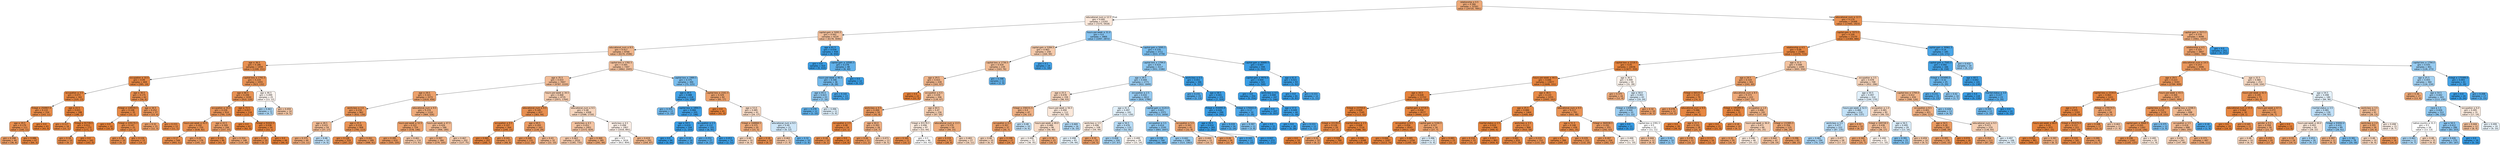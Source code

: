 digraph Tree {
node [shape=box, style="filled, rounded", color="black", fontname="helvetica"] ;
edge [fontname="helvetica"] ;
0 [label=<relationship &le; 0.5<br/>gini = 0.366<br/>samples = 32561<br/>value = [24720, 7841]>, fillcolor="#eda978"] ;
1 [label=<educational_num &le; 12.5<br/>gini = 0.495<br/>samples = 13193<br/>value = [7275, 5918]>, fillcolor="#fae7da"] ;
0 -> 1 [labeldistance=2.5, labelangle=45, headlabel="True"] ;
2 [label=<capital-gain &le; 5095.5<br/>gini = 0.442<br/>samples = 9224<br/>value = [6178, 3046]>, fillcolor="#f2bf9b"] ;
1 -> 2 ;
3 [label=<educational_num &le; 8.5<br/>gini = 0.417<br/>samples = 8766<br/>value = [6170, 2596]>, fillcolor="#f0b68c"] ;
2 -> 3 ;
4 [label=<age &le; 36.5<br/>gini = 0.186<br/>samples = 1459<br/>value = [1308, 151]>, fillcolor="#e89050"] ;
3 -> 4 ;
5 [label=<occupation &le; 10.5<br/>gini = 0.09<br/>samples = 404<br/>value = [385, 19]>, fillcolor="#e68743"] ;
4 -> 5 ;
6 [label=<occupation &le; 3.5<br/>gini = 0.073<br/>samples = 342<br/>value = [329, 13]>, fillcolor="#e68641"] ;
5 -> 6 ;
7 [label=<fnlwgt &le; 250907.0<br/>gini = 0.133<br/>samples = 154<br/>value = [143, 11]>, fillcolor="#e78b48"] ;
6 -> 7 ;
8 [label=<age &le; 29.5<br/>gini = 0.179<br/>samples = 111<br/>value = [100, 11]>, fillcolor="#e88f4f"] ;
7 -> 8 ;
9 [label=<gini = 0.298<br/>samples = 44<br/>value = [36, 8]>, fillcolor="#eb9d65"] ;
8 -> 9 ;
10 [label=<gini = 0.086<br/>samples = 67<br/>value = [64, 3]>, fillcolor="#e68742"] ;
8 -> 10 ;
11 [label=<gini = 0.0<br/>samples = 43<br/>value = [43, 0]>, fillcolor="#e58139"] ;
7 -> 11 ;
12 [label=<age &le; 22.5<br/>gini = 0.021<br/>samples = 188<br/>value = [186, 2]>, fillcolor="#e5823b"] ;
6 -> 12 ;
13 [label=<gini = 0.117<br/>samples = 16<br/>value = [15, 1]>, fillcolor="#e78946"] ;
12 -> 13 ;
14 [label=<fnlwgt &le; 91739.5<br/>gini = 0.012<br/>samples = 172<br/>value = [171, 1]>, fillcolor="#e5823a"] ;
12 -> 14 ;
15 [label=<gini = 0.18<br/>samples = 10<br/>value = [9, 1]>, fillcolor="#e88f4f"] ;
14 -> 15 ;
16 [label=<gini = 0.0<br/>samples = 162<br/>value = [162, 0]>, fillcolor="#e58139"] ;
14 -> 16 ;
17 [label=<age &le; 30.5<br/>gini = 0.175<br/>samples = 62<br/>value = [56, 6]>, fillcolor="#e88e4e"] ;
5 -> 17 ;
18 [label=<fnlwgt &le; 128559.5<br/>gini = 0.108<br/>samples = 35<br/>value = [33, 2]>, fillcolor="#e78945"] ;
17 -> 18 ;
19 [label=<gini = 0.0<br/>samples = 10<br/>value = [10, 0]>, fillcolor="#e58139"] ;
18 -> 19 ;
20 [label=<fnlwgt &le; 229170.5<br/>gini = 0.147<br/>samples = 25<br/>value = [23, 2]>, fillcolor="#e78c4a"] ;
18 -> 20 ;
21 [label=<gini = 0.18<br/>samples = 10<br/>value = [9, 1]>, fillcolor="#e88f4f"] ;
20 -> 21 ;
22 [label=<gini = 0.124<br/>samples = 15<br/>value = [14, 1]>, fillcolor="#e78a47"] ;
20 -> 22 ;
23 [label=<age &le; 34.5<br/>gini = 0.252<br/>samples = 27<br/>value = [23, 4]>, fillcolor="#ea975b"] ;
17 -> 23 ;
24 [label=<gini = 0.32<br/>samples = 15<br/>value = [12, 3]>, fillcolor="#eca06a"] ;
23 -> 24 ;
25 [label=<gini = 0.153<br/>samples = 12<br/>value = [11, 1]>, fillcolor="#e78c4b"] ;
23 -> 25 ;
26 [label=<capital-loss &le; 1791.5<br/>gini = 0.219<br/>samples = 1055<br/>value = [923, 132]>, fillcolor="#e99355"] ;
4 -> 26 ;
27 [label=<age &le; 66.5<br/>gini = 0.206<br/>samples = 1030<br/>value = [910, 120]>, fillcolor="#e89253"] ;
26 -> 27 ;
28 [label=<occupation &le; 10.5<br/>gini = 0.226<br/>samples = 914<br/>value = [795, 119]>, fillcolor="#e99457"] ;
27 -> 28 ;
29 [label=<hours-per-week &le; 43.5<br/>gini = 0.202<br/>samples = 720<br/>value = [638, 82]>, fillcolor="#e89152"] ;
28 -> 29 ;
30 [label=<gini = 0.17<br/>samples = 544<br/>value = [493, 51]>, fillcolor="#e88e4d"] ;
29 -> 30 ;
31 [label=<gini = 0.29<br/>samples = 176<br/>value = [145, 31]>, fillcolor="#eb9c63"] ;
29 -> 31 ;
32 [label=<age &le; 43.5<br/>gini = 0.309<br/>samples = 194<br/>value = [157, 37]>, fillcolor="#eb9f68"] ;
28 -> 32 ;
33 [label=<gini = 0.122<br/>samples = 46<br/>value = [43, 3]>, fillcolor="#e78a47"] ;
32 -> 33 ;
34 [label=<gini = 0.354<br/>samples = 148<br/>value = [114, 34]>, fillcolor="#eda774"] ;
32 -> 34 ;
35 [label=<age &le; 72.5<br/>gini = 0.017<br/>samples = 116<br/>value = [115, 1]>, fillcolor="#e5823b"] ;
27 -> 35 ;
36 [label=<gini = 0.0<br/>samples = 62<br/>value = [62, 0]>, fillcolor="#e58139"] ;
35 -> 36 ;
37 [label=<fnlwgt &le; 91022.5<br/>gini = 0.036<br/>samples = 54<br/>value = [53, 1]>, fillcolor="#e5833d"] ;
35 -> 37 ;
38 [label=<gini = 0.18<br/>samples = 10<br/>value = [9, 1]>, fillcolor="#e88f4f"] ;
37 -> 38 ;
39 [label=<gini = 0.0<br/>samples = 44<br/>value = [44, 0]>, fillcolor="#e58139"] ;
37 -> 39 ;
40 [label=<age &le; 46.5<br/>gini = 0.499<br/>samples = 25<br/>value = [13, 12]>, fillcolor="#fdf5f0"] ;
26 -> 40 ;
41 [label=<gini = 0.463<br/>samples = 11<br/>value = [4, 7]>, fillcolor="#aad5f4"] ;
40 -> 41 ;
42 [label=<gini = 0.459<br/>samples = 14<br/>value = [9, 5]>, fillcolor="#f3c7a7"] ;
40 -> 42 ;
43 [label=<capital-loss &le; 1782.5<br/>gini = 0.445<br/>samples = 7307<br/>value = [4862, 2445]>, fillcolor="#f2c09d"] ;
3 -> 43 ;
44 [label=<age &le; 35.5<br/>gini = 0.433<br/>samples = 7007<br/>value = [4787, 2220]>, fillcolor="#f1bb95"] ;
43 -> 44 ;
45 [label=<age &le; 29.5<br/>gini = 0.321<br/>samples = 2272<br/>value = [1816, 456]>, fillcolor="#eca16b"] ;
44 -> 45 ;
46 [label=<workclass &le; 2.0<br/>gini = 0.234<br/>samples = 962<br/>value = [832, 130]>, fillcolor="#e99558"] ;
45 -> 46 ;
47 [label=<age &le; 28.5<br/>gini = 0.431<br/>samples = 54<br/>value = [37, 17]>, fillcolor="#f1bb94"] ;
46 -> 47 ;
48 [label=<gini = 0.375<br/>samples = 44<br/>value = [33, 11]>, fillcolor="#eeab7b"] ;
47 -> 48 ;
49 [label=<gini = 0.48<br/>samples = 10<br/>value = [4, 6]>, fillcolor="#bddef6"] ;
47 -> 49 ;
50 [label=<age &le; 25.5<br/>gini = 0.218<br/>samples = 908<br/>value = [795, 113]>, fillcolor="#e99355"] ;
46 -> 50 ;
51 [label=<gini = 0.128<br/>samples = 319<br/>value = [297, 22]>, fillcolor="#e78a48"] ;
50 -> 51 ;
52 [label=<gini = 0.261<br/>samples = 589<br/>value = [498, 91]>, fillcolor="#ea985d"] ;
50 -> 52 ;
53 [label=<educational_num &le; 9.5<br/>gini = 0.374<br/>samples = 1310<br/>value = [984, 326]>, fillcolor="#eeab7b"] ;
45 -> 53 ;
54 [label=<hours-per-week &le; 52.5<br/>gini = 0.322<br/>samples = 724<br/>value = [578, 146]>, fillcolor="#eca16b"] ;
53 -> 54 ;
55 [label=<gini = 0.285<br/>samples = 610<br/>value = [505, 105]>, fillcolor="#ea9b62"] ;
54 -> 55 ;
56 [label=<gini = 0.461<br/>samples = 114<br/>value = [73, 41]>, fillcolor="#f4c8a8"] ;
54 -> 56 ;
57 [label=<hours-per-week &le; 47.5<br/>gini = 0.426<br/>samples = 586<br/>value = [406, 180]>, fillcolor="#f1b991"] ;
53 -> 57 ;
58 [label=<gini = 0.397<br/>samples = 384<br/>value = [279, 105]>, fillcolor="#efb084"] ;
57 -> 58 ;
59 [label=<gini = 0.467<br/>samples = 202<br/>value = [127, 75]>, fillcolor="#f4cbae"] ;
57 -> 59 ;
60 [label=<hours-per-week &le; 34.5<br/>gini = 0.468<br/>samples = 4735<br/>value = [2971, 1764]>, fillcolor="#f4ccaf"] ;
44 -> 60 ;
61 [label=<educational_num &le; 9.5<br/>gini = 0.185<br/>samples = 427<br/>value = [383, 44]>, fillcolor="#e88f50"] ;
60 -> 61 ;
62 [label=<occupation &le; 9.5<br/>gini = 0.107<br/>samples = 264<br/>value = [249, 15]>, fillcolor="#e78945"] ;
61 -> 62 ;
63 [label=<gini = 0.065<br/>samples = 207<br/>value = [200, 7]>, fillcolor="#e68540"] ;
62 -> 63 ;
64 [label=<gini = 0.241<br/>samples = 57<br/>value = [49, 8]>, fillcolor="#e99659"] ;
62 -> 64 ;
65 [label=<age &le; 69.5<br/>gini = 0.293<br/>samples = 163<br/>value = [134, 29]>, fillcolor="#eb9c64"] ;
61 -> 65 ;
66 [label=<gini = 0.248<br/>samples = 131<br/>value = [112, 19]>, fillcolor="#e9965b"] ;
65 -> 66 ;
67 [label=<gini = 0.43<br/>samples = 32<br/>value = [22, 10]>, fillcolor="#f1ba93"] ;
65 -> 67 ;
68 [label=<educational_num &le; 9.5<br/>gini = 0.48<br/>samples = 4308<br/>value = [2588, 1720]>, fillcolor="#f6d5bd"] ;
60 -> 68 ;
69 [label=<workclass &le; 4.5<br/>gini = 0.452<br/>samples = 2401<br/>value = [1572, 829]>, fillcolor="#f3c3a1"] ;
68 -> 69 ;
70 [label=<gini = 0.463<br/>samples = 2016<br/>value = [1281, 735]>, fillcolor="#f4c9ab"] ;
69 -> 70 ;
71 [label=<gini = 0.369<br/>samples = 385<br/>value = [291, 94]>, fillcolor="#edaa79"] ;
69 -> 71 ;
72 [label=<workclass &le; 4.5<br/>gini = 0.498<br/>samples = 1907<br/>value = [1016, 891]>, fillcolor="#fcefe7"] ;
68 -> 72 ;
73 [label=<gini = 0.5<br/>samples = 1616<br/>value = [812, 804]>, fillcolor="#fffefd"] ;
72 -> 73 ;
74 [label=<gini = 0.419<br/>samples = 291<br/>value = [204, 87]>, fillcolor="#f0b78d"] ;
72 -> 74 ;
75 [label=<capital-loss &le; 1989.5<br/>gini = 0.375<br/>samples = 300<br/>value = [75, 225]>, fillcolor="#7bbeee"] ;
43 -> 75 ;
76 [label=<age &le; 29.5<br/>gini = 0.088<br/>samples = 218<br/>value = [10, 208]>, fillcolor="#43a2e6"] ;
75 -> 76 ;
77 [label=<gini = 0.355<br/>samples = 13<br/>value = [3, 10]>, fillcolor="#74baed"] ;
76 -> 77 ;
78 [label=<capital-loss &le; 1894.5<br/>gini = 0.066<br/>samples = 205<br/>value = [7, 198]>, fillcolor="#40a0e6"] ;
76 -> 78 ;
79 [label=<age &le; 59.5<br/>gini = 0.019<br/>samples = 104<br/>value = [1, 103]>, fillcolor="#3b9ee5"] ;
78 -> 79 ;
80 [label=<gini = 0.0<br/>samples = 94<br/>value = [0, 94]>, fillcolor="#399de5"] ;
79 -> 80 ;
81 [label=<gini = 0.18<br/>samples = 10<br/>value = [1, 9]>, fillcolor="#4fa8e8"] ;
79 -> 81 ;
82 [label=<occupation &le; 2.5<br/>gini = 0.112<br/>samples = 101<br/>value = [6, 95]>, fillcolor="#46a3e7"] ;
78 -> 82 ;
83 [label=<gini = 0.252<br/>samples = 27<br/>value = [4, 23]>, fillcolor="#5baeea"] ;
82 -> 83 ;
84 [label=<gini = 0.053<br/>samples = 74<br/>value = [2, 72]>, fillcolor="#3ea0e6"] ;
82 -> 84 ;
85 [label=<capital-loss &le; 2161.5<br/>gini = 0.329<br/>samples = 82<br/>value = [65, 17]>, fillcolor="#eca26d"] ;
75 -> 85 ;
86 [label=<gini = 0.0<br/>samples = 41<br/>value = [41, 0]>, fillcolor="#e58139"] ;
85 -> 86 ;
87 [label=<age &le; 53.0<br/>gini = 0.485<br/>samples = 41<br/>value = [24, 17]>, fillcolor="#f7dac5"] ;
85 -> 87 ;
88 [label=<fnlwgt &le; 168868.5<br/>gini = 0.375<br/>samples = 20<br/>value = [15, 5]>, fillcolor="#eeab7b"] ;
87 -> 88 ;
89 [label=<gini = 0.48<br/>samples = 10<br/>value = [6, 4]>, fillcolor="#f6d5bd"] ;
88 -> 89 ;
90 [label=<gini = 0.18<br/>samples = 10<br/>value = [9, 1]>, fillcolor="#e88f4f"] ;
88 -> 90 ;
91 [label=<educational_num &le; 9.5<br/>gini = 0.49<br/>samples = 21<br/>value = [9, 12]>, fillcolor="#cee6f8"] ;
87 -> 91 ;
92 [label=<gini = 0.463<br/>samples = 11<br/>value = [7, 4]>, fillcolor="#f4c9aa"] ;
91 -> 92 ;
93 [label=<gini = 0.32<br/>samples = 10<br/>value = [2, 8]>, fillcolor="#6ab6ec"] ;
91 -> 93 ;
94 [label=<age &le; 61.5<br/>gini = 0.034<br/>samples = 458<br/>value = [8, 450]>, fillcolor="#3d9fe5"] ;
2 -> 94 ;
95 [label=<gini = 0.0<br/>samples = 410<br/>value = [0, 410]>, fillcolor="#399de5"] ;
94 -> 95 ;
96 [label=<capital-gain &le; 10585.5<br/>gini = 0.278<br/>samples = 48<br/>value = [8, 40]>, fillcolor="#61b1ea"] ;
94 -> 96 ;
97 [label=<hours-per-week &le; 46.5<br/>gini = 0.346<br/>samples = 36<br/>value = [8, 28]>, fillcolor="#72b9ec"] ;
96 -> 97 ;
98 [label=<age &le; 65.5<br/>gini = 0.423<br/>samples = 23<br/>value = [7, 16]>, fillcolor="#90c8f0"] ;
97 -> 98 ;
99 [label=<gini = 0.278<br/>samples = 12<br/>value = [2, 10]>, fillcolor="#61b1ea"] ;
98 -> 99 ;
100 [label=<gini = 0.496<br/>samples = 11<br/>value = [5, 6]>, fillcolor="#deeffb"] ;
98 -> 100 ;
101 [label=<gini = 0.142<br/>samples = 13<br/>value = [1, 12]>, fillcolor="#49a5e7"] ;
97 -> 101 ;
102 [label=<gini = 0.0<br/>samples = 12<br/>value = [0, 12]>, fillcolor="#399de5"] ;
96 -> 102 ;
103 [label=<hours-per-week &le; 31.0<br/>gini = 0.4<br/>samples = 3969<br/>value = [1097, 2872]>, fillcolor="#85c2ef"] ;
1 -> 103 ;
104 [label=<capital-gain &le; 5284.5<br/>gini = 0.463<br/>samples = 258<br/>value = [164, 94]>, fillcolor="#f4c9aa"] ;
103 -> 104 ;
105 [label=<capital-loss &le; 1736.5<br/>gini = 0.434<br/>samples = 239<br/>value = [163, 76]>, fillcolor="#f1bc95"] ;
104 -> 105 ;
106 [label=<age &le; 29.5<br/>gini = 0.415<br/>samples = 228<br/>value = [161, 67]>, fillcolor="#f0b58b"] ;
105 -> 106 ;
107 [label=<gini = 0.0<br/>samples = 22<br/>value = [22, 0]>, fillcolor="#e58139"] ;
106 -> 107 ;
108 [label=<occupation &le; 6.5<br/>gini = 0.439<br/>samples = 206<br/>value = [139, 67]>, fillcolor="#f2be98"] ;
106 -> 108 ;
109 [label=<workclass &le; 4.5<br/>gini = 0.269<br/>samples = 50<br/>value = [42, 8]>, fillcolor="#ea995f"] ;
108 -> 109 ;
110 [label=<occupation &le; 2.5<br/>gini = 0.08<br/>samples = 24<br/>value = [23, 1]>, fillcolor="#e68642"] ;
109 -> 110 ;
111 [label=<gini = 0.18<br/>samples = 10<br/>value = [9, 1]>, fillcolor="#e88f4f"] ;
110 -> 111 ;
112 [label=<gini = 0.0<br/>samples = 14<br/>value = [14, 0]>, fillcolor="#e58139"] ;
110 -> 112 ;
113 [label=<age &le; 60.0<br/>gini = 0.393<br/>samples = 26<br/>value = [19, 7]>, fillcolor="#efaf82"] ;
109 -> 113 ;
114 [label=<gini = 0.26<br/>samples = 13<br/>value = [11, 2]>, fillcolor="#ea985d"] ;
113 -> 114 ;
115 [label=<gini = 0.473<br/>samples = 13<br/>value = [8, 5]>, fillcolor="#f5d0b5"] ;
113 -> 115 ;
116 [label=<age &le; 64.5<br/>gini = 0.47<br/>samples = 156<br/>value = [97, 59]>, fillcolor="#f5ceb1"] ;
108 -> 116 ;
117 [label=<fnlwgt &le; 83178.5<br/>gini = 0.496<br/>samples = 97<br/>value = [53, 44]>, fillcolor="#fbeadd"] ;
116 -> 117 ;
118 [label=<gini = 0.165<br/>samples = 11<br/>value = [10, 1]>, fillcolor="#e88e4d"] ;
117 -> 118 ;
119 [label=<gini = 0.5<br/>samples = 86<br/>value = [43, 43]>, fillcolor="#ffffff"] ;
117 -> 119 ;
120 [label=<educational_num &le; 13.5<br/>gini = 0.379<br/>samples = 59<br/>value = [44, 15]>, fillcolor="#eeac7c"] ;
116 -> 120 ;
121 [label=<gini = 0.219<br/>samples = 32<br/>value = [28, 4]>, fillcolor="#e99355"] ;
120 -> 121 ;
122 [label=<gini = 0.483<br/>samples = 27<br/>value = [16, 11]>, fillcolor="#f7d8c1"] ;
120 -> 122 ;
123 [label=<gini = 0.298<br/>samples = 11<br/>value = [2, 9]>, fillcolor="#65b3eb"] ;
105 -> 123 ;
124 [label=<gini = 0.1<br/>samples = 19<br/>value = [1, 18]>, fillcolor="#44a2e6"] ;
104 -> 124 ;
125 [label=<capital-gain &le; 5095.5<br/>gini = 0.376<br/>samples = 3711<br/>value = [933, 2778]>, fillcolor="#7bbeee"] ;
103 -> 125 ;
126 [label=<capital-loss &le; 1794.0<br/>gini = 0.419<br/>samples = 3117<br/>value = [931, 2186]>, fillcolor="#8dc7f0"] ;
125 -> 126 ;
127 [label=<age &le; 28.5<br/>gini = 0.444<br/>samples = 2771<br/>value = [922, 1849]>, fillcolor="#9ccef2"] ;
126 -> 127 ;
128 [label=<age &le; 25.5<br/>gini = 0.478<br/>samples = 159<br/>value = [96, 63]>, fillcolor="#f6d4bb"] ;
127 -> 128 ;
129 [label=<fnlwgt &le; 258231.5<br/>gini = 0.4<br/>samples = 47<br/>value = [34, 13]>, fillcolor="#efb185"] ;
128 -> 129 ;
130 [label=<occupation &le; 4.5<br/>gini = 0.307<br/>samples = 37<br/>value = [30, 7]>, fillcolor="#eb9e67"] ;
129 -> 130 ;
131 [label=<gini = 0.48<br/>samples = 10<br/>value = [6, 4]>, fillcolor="#f6d5bd"] ;
130 -> 131 ;
132 [label=<gini = 0.198<br/>samples = 27<br/>value = [24, 3]>, fillcolor="#e89152"] ;
130 -> 132 ;
133 [label=<gini = 0.48<br/>samples = 10<br/>value = [4, 6]>, fillcolor="#bddef6"] ;
129 -> 133 ;
134 [label=<hours-per-week &le; 56.5<br/>gini = 0.494<br/>samples = 112<br/>value = [62, 50]>, fillcolor="#fae7d9"] ;
128 -> 134 ;
135 [label=<hours-per-week &le; 49.0<br/>gini = 0.486<br/>samples = 96<br/>value = [56, 40]>, fillcolor="#f8dbc6"] ;
134 -> 135 ;
136 [label=<gini = 0.499<br/>samples = 73<br/>value = [38, 35]>, fillcolor="#fdf5ef"] ;
135 -> 136 ;
137 [label=<gini = 0.34<br/>samples = 23<br/>value = [18, 5]>, fillcolor="#eca470"] ;
135 -> 137 ;
138 [label=<gini = 0.469<br/>samples = 16<br/>value = [6, 10]>, fillcolor="#b0d8f5"] ;
134 -> 138 ;
139 [label=<occupation &le; 2.5<br/>gini = 0.432<br/>samples = 2612<br/>value = [826, 1786]>, fillcolor="#95caf1"] ;
127 -> 139 ;
140 [label=<age &le; 41.5<br/>gini = 0.497<br/>samples = 241<br/>value = [111, 130]>, fillcolor="#e2f1fb"] ;
139 -> 140 ;
141 [label=<workclass &le; 3.5<br/>gini = 0.496<br/>samples = 108<br/>value = [59, 49]>, fillcolor="#fbeadd"] ;
140 -> 141 ;
142 [label=<gini = 0.498<br/>samples = 83<br/>value = [39, 44]>, fillcolor="#e8f4fc"] ;
141 -> 142 ;
143 [label=<gini = 0.32<br/>samples = 25<br/>value = [20, 5]>, fillcolor="#eca06a"] ;
141 -> 143 ;
144 [label=<age &le; 56.5<br/>gini = 0.476<br/>samples = 133<br/>value = [52, 81]>, fillcolor="#b8dcf6"] ;
140 -> 144 ;
145 [label=<gini = 0.458<br/>samples = 104<br/>value = [37, 67]>, fillcolor="#a6d3f3"] ;
144 -> 145 ;
146 [label=<gini = 0.499<br/>samples = 29<br/>value = [15, 14]>, fillcolor="#fdf7f2"] ;
144 -> 146 ;
147 [label=<capital-gain &le; 3120.0<br/>gini = 0.421<br/>samples = 2371<br/>value = [715, 1656]>, fillcolor="#8ec7f0"] ;
139 -> 147 ;
148 [label=<occupation &le; 3.5<br/>gini = 0.414<br/>samples = 2330<br/>value = [683, 1647]>, fillcolor="#8bc6f0"] ;
147 -> 148 ;
149 [label=<gini = 0.338<br/>samples = 744<br/>value = [160, 584]>, fillcolor="#6fb8ec"] ;
148 -> 149 ;
150 [label=<gini = 0.442<br/>samples = 1586<br/>value = [523, 1063]>, fillcolor="#9acdf2"] ;
148 -> 150 ;
151 [label=<occupation &le; 5.5<br/>gini = 0.343<br/>samples = 41<br/>value = [32, 9]>, fillcolor="#eca471"] ;
147 -> 151 ;
152 [label=<gini = 0.444<br/>samples = 15<br/>value = [10, 5]>, fillcolor="#f2c09c"] ;
151 -> 152 ;
153 [label=<gini = 0.26<br/>samples = 26<br/>value = [22, 4]>, fillcolor="#ea985d"] ;
151 -> 153 ;
154 [label=<workclass &le; 0.5<br/>gini = 0.051<br/>samples = 346<br/>value = [9, 337]>, fillcolor="#3ea0e6"] ;
126 -> 154 ;
155 [label=<gini = 0.231<br/>samples = 15<br/>value = [2, 13]>, fillcolor="#57ace9"] ;
154 -> 155 ;
156 [label=<age &le; 58.5<br/>gini = 0.041<br/>samples = 331<br/>value = [7, 324]>, fillcolor="#3d9fe6"] ;
154 -> 156 ;
157 [label=<fnlwgt &le; 354495.0<br/>gini = 0.026<br/>samples = 299<br/>value = [4, 295]>, fillcolor="#3c9ee5"] ;
156 -> 157 ;
158 [label=<age &le; 28.5<br/>gini = 0.014<br/>samples = 283<br/>value = [2, 281]>, fillcolor="#3a9ee5"] ;
157 -> 158 ;
159 [label=<gini = 0.165<br/>samples = 11<br/>value = [1, 10]>, fillcolor="#4da7e8"] ;
158 -> 159 ;
160 [label=<gini = 0.007<br/>samples = 272<br/>value = [1, 271]>, fillcolor="#3a9de5"] ;
158 -> 160 ;
161 [label=<gini = 0.219<br/>samples = 16<br/>value = [2, 14]>, fillcolor="#55abe9"] ;
157 -> 161 ;
162 [label=<fnlwgt &le; 170043.0<br/>gini = 0.17<br/>samples = 32<br/>value = [3, 29]>, fillcolor="#4da7e8"] ;
156 -> 162 ;
163 [label=<gini = 0.397<br/>samples = 11<br/>value = [3, 8]>, fillcolor="#83c2ef"] ;
162 -> 163 ;
164 [label=<gini = 0.0<br/>samples = 21<br/>value = [0, 21]>, fillcolor="#399de5"] ;
162 -> 164 ;
165 [label=<capital-gain &le; 30680.5<br/>gini = 0.007<br/>samples = 594<br/>value = [2, 592]>, fillcolor="#3a9de5"] ;
125 -> 165 ;
166 [label=<capital-gain &le; 9976.0<br/>gini = 0.004<br/>samples = 501<br/>value = [1, 500]>, fillcolor="#399de5"] ;
165 -> 166 ;
167 [label=<gini = 0.0<br/>samples = 254<br/>value = [0, 254]>, fillcolor="#399de5"] ;
166 -> 167 ;
168 [label=<workclass &le; 4.5<br/>gini = 0.008<br/>samples = 247<br/>value = [1, 246]>, fillcolor="#3a9de5"] ;
166 -> 168 ;
169 [label=<gini = 0.0<br/>samples = 207<br/>value = [0, 207]>, fillcolor="#399de5"] ;
168 -> 169 ;
170 [label=<age &le; 57.0<br/>gini = 0.049<br/>samples = 40<br/>value = [1, 39]>, fillcolor="#3ea0e6"] ;
168 -> 170 ;
171 [label=<gini = 0.0<br/>samples = 28<br/>value = [0, 28]>, fillcolor="#399de5"] ;
170 -> 171 ;
172 [label=<gini = 0.153<br/>samples = 12<br/>value = [1, 11]>, fillcolor="#4ba6e7"] ;
170 -> 172 ;
173 [label=<age &le; 61.0<br/>gini = 0.021<br/>samples = 93<br/>value = [1, 92]>, fillcolor="#3b9ee5"] ;
165 -> 173 ;
174 [label=<gini = 0.0<br/>samples = 81<br/>value = [0, 81]>, fillcolor="#399de5"] ;
173 -> 174 ;
175 [label=<gini = 0.153<br/>samples = 12<br/>value = [1, 11]>, fillcolor="#4ba6e7"] ;
173 -> 175 ;
176 [label=<educational_num &le; 12.5<br/>gini = 0.179<br/>samples = 19368<br/>value = [17445, 1923]>, fillcolor="#e88f4f"] ;
0 -> 176 [labeldistance=2.5, labelangle=-45, headlabel="False"] ;
177 [label=<capital-gain &le; 7073.5<br/>gini = 0.109<br/>samples = 15270<br/>value = [14384, 886]>, fillcolor="#e78945"] ;
176 -> 177 ;
178 [label=<relationship &le; 4.5<br/>gini = 0.09<br/>samples = 15085<br/>value = [14370, 715]>, fillcolor="#e68743"] ;
177 -> 178 ;
179 [label=<capital-loss &le; 2218.5<br/>gini = 0.05<br/>samples = 14036<br/>value = [13677, 359]>, fillcolor="#e6843e"] ;
178 -> 179 ;
180 [label=<hours-per-week &le; 44.5<br/>gini = 0.046<br/>samples = 13977<br/>value = [13646, 331]>, fillcolor="#e6843e"] ;
179 -> 180 ;
181 [label=<age &le; 34.5<br/>gini = 0.028<br/>samples = 11722<br/>value = [11553, 169]>, fillcolor="#e5833c"] ;
180 -> 181 ;
182 [label=<fnlwgt &le; 23759.0<br/>gini = 0.009<br/>samples = 7145<br/>value = [7113, 32]>, fillcolor="#e5823a"] ;
181 -> 182 ;
183 [label=<fnlwgt &le; 22139.0<br/>gini = 0.128<br/>samples = 29<br/>value = [27, 2]>, fillcolor="#e78a48"] ;
182 -> 183 ;
184 [label=<gini = 0.0<br/>samples = 19<br/>value = [19, 0]>, fillcolor="#e58139"] ;
183 -> 184 ;
185 [label=<gini = 0.32<br/>samples = 10<br/>value = [8, 2]>, fillcolor="#eca06a"] ;
183 -> 185 ;
186 [label=<marital-status &le; 2.5<br/>gini = 0.008<br/>samples = 7116<br/>value = [7086, 30]>, fillcolor="#e5823a"] ;
182 -> 186 ;
187 [label=<gini = 0.028<br/>samples = 768<br/>value = [757, 11]>, fillcolor="#e5833c"] ;
186 -> 187 ;
188 [label=<gini = 0.006<br/>samples = 6348<br/>value = [6329, 19]>, fillcolor="#e5813a"] ;
186 -> 188 ;
189 [label=<capital-gain &le; 4718.5<br/>gini = 0.058<br/>samples = 4577<br/>value = [4440, 137]>, fillcolor="#e6853f"] ;
181 -> 189 ;
190 [label=<occupation &le; 8.5<br/>gini = 0.056<br/>samples = 4543<br/>value = [4413, 130]>, fillcolor="#e6853f"] ;
189 -> 190 ;
191 [label=<gini = 0.044<br/>samples = 3287<br/>value = [3213, 74]>, fillcolor="#e6843e"] ;
190 -> 191 ;
192 [label=<gini = 0.085<br/>samples = 1256<br/>value = [1200, 56]>, fillcolor="#e68742"] ;
190 -> 192 ;
193 [label=<capital-gain &le; 5194.5<br/>gini = 0.327<br/>samples = 34<br/>value = [27, 7]>, fillcolor="#eca26c"] ;
189 -> 193 ;
194 [label=<gini = 0.496<br/>samples = 11<br/>value = [5, 6]>, fillcolor="#deeffb"] ;
193 -> 194 ;
195 [label=<gini = 0.083<br/>samples = 23<br/>value = [22, 1]>, fillcolor="#e68742"] ;
193 -> 195 ;
196 [label=<age &le; 38.5<br/>gini = 0.133<br/>samples = 2255<br/>value = [2093, 162]>, fillcolor="#e78b48"] ;
180 -> 196 ;
197 [label=<age &le; 25.5<br/>gini = 0.084<br/>samples = 1464<br/>value = [1400, 64]>, fillcolor="#e68742"] ;
196 -> 197 ;
198 [label=<marital-status &le; 2.5<br/>gini = 0.024<br/>samples = 496<br/>value = [490, 6]>, fillcolor="#e5833b"] ;
197 -> 198 ;
199 [label=<gini = 0.114<br/>samples = 33<br/>value = [31, 2]>, fillcolor="#e78946"] ;
198 -> 199 ;
200 [label=<gini = 0.017<br/>samples = 463<br/>value = [459, 4]>, fillcolor="#e5823b"] ;
198 -> 200 ;
201 [label=<workclass &le; 3.5<br/>gini = 0.113<br/>samples = 968<br/>value = [910, 58]>, fillcolor="#e78946"] ;
197 -> 201 ;
202 [label=<gini = 0.091<br/>samples = 816<br/>value = [777, 39]>, fillcolor="#e68743"] ;
201 -> 202 ;
203 [label=<gini = 0.219<br/>samples = 152<br/>value = [133, 19]>, fillcolor="#e99355"] ;
201 -> 203 ;
204 [label=<educational_num &le; 9.5<br/>gini = 0.217<br/>samples = 791<br/>value = [693, 98]>, fillcolor="#e99355"] ;
196 -> 204 ;
205 [label=<age &le; 51.5<br/>gini = 0.148<br/>samples = 436<br/>value = [401, 35]>, fillcolor="#e78c4a"] ;
204 -> 205 ;
206 [label=<gini = 0.1<br/>samples = 284<br/>value = [269, 15]>, fillcolor="#e68844"] ;
205 -> 206 ;
207 [label=<gini = 0.229<br/>samples = 152<br/>value = [132, 20]>, fillcolor="#e99457"] ;
205 -> 207 ;
208 [label=<fnlwgt &le; 360038.5<br/>gini = 0.292<br/>samples = 355<br/>value = [292, 63]>, fillcolor="#eb9c64"] ;
204 -> 208 ;
209 [label=<gini = 0.267<br/>samples = 334<br/>value = [281, 53]>, fillcolor="#ea995e"] ;
208 -> 209 ;
210 [label=<gini = 0.499<br/>samples = 21<br/>value = [11, 10]>, fillcolor="#fdf4ed"] ;
208 -> 210 ;
211 [label=<age &le; 36.5<br/>gini = 0.499<br/>samples = 59<br/>value = [31, 28]>, fillcolor="#fcf3ec"] ;
179 -> 211 ;
212 [label=<gini = 0.375<br/>samples = 16<br/>value = [12, 4]>, fillcolor="#eeab7b"] ;
211 -> 212 ;
213 [label=<age &le; 58.0<br/>gini = 0.493<br/>samples = 43<br/>value = [19, 24]>, fillcolor="#d6ebfa"] ;
211 -> 213 ;
214 [label=<fnlwgt &le; 130900.0<br/>gini = 0.444<br/>samples = 33<br/>value = [11, 22]>, fillcolor="#9ccef2"] ;
213 -> 214 ;
215 [label=<gini = 0.0<br/>samples = 11<br/>value = [0, 11]>, fillcolor="#399de5"] ;
214 -> 215 ;
216 [label=<capital-loss &le; 2391.5<br/>gini = 0.5<br/>samples = 22<br/>value = [11, 11]>, fillcolor="#ffffff"] ;
214 -> 216 ;
217 [label=<gini = 0.444<br/>samples = 12<br/>value = [8, 4]>, fillcolor="#f2c09c"] ;
216 -> 217 ;
218 [label=<gini = 0.42<br/>samples = 10<br/>value = [3, 7]>, fillcolor="#8ec7f0"] ;
216 -> 218 ;
219 [label=<gini = 0.32<br/>samples = 10<br/>value = [8, 2]>, fillcolor="#eca06a"] ;
213 -> 219 ;
220 [label=<age &le; 31.5<br/>gini = 0.448<br/>samples = 1049<br/>value = [693, 356]>, fillcolor="#f2c29f"] ;
178 -> 220 ;
221 [label=<age &le; 24.5<br/>gini = 0.319<br/>samples = 301<br/>value = [241, 60]>, fillcolor="#eba06a"] ;
220 -> 221 ;
222 [label=<fnlwgt &le; 66533.5<br/>gini = 0.119<br/>samples = 79<br/>value = [74, 5]>, fillcolor="#e78a46"] ;
221 -> 222 ;
223 [label=<gini = 0.278<br/>samples = 12<br/>value = [10, 2]>, fillcolor="#ea9a61"] ;
222 -> 223 ;
224 [label=<educational_num &le; 9.5<br/>gini = 0.086<br/>samples = 67<br/>value = [64, 3]>, fillcolor="#e68742"] ;
222 -> 224 ;
225 [label=<gini = 0.0<br/>samples = 39<br/>value = [39, 0]>, fillcolor="#e58139"] ;
224 -> 225 ;
226 [label=<age &le; 22.5<br/>gini = 0.191<br/>samples = 28<br/>value = [25, 3]>, fillcolor="#e89051"] ;
224 -> 226 ;
227 [label=<gini = 0.278<br/>samples = 12<br/>value = [10, 2]>, fillcolor="#ea9a61"] ;
226 -> 227 ;
228 [label=<gini = 0.117<br/>samples = 16<br/>value = [15, 1]>, fillcolor="#e78946"] ;
226 -> 228 ;
229 [label=<educational_num &le; 8.5<br/>gini = 0.373<br/>samples = 222<br/>value = [167, 55]>, fillcolor="#eeaa7a"] ;
221 -> 229 ;
230 [label=<fnlwgt &le; 195495.5<br/>gini = 0.062<br/>samples = 31<br/>value = [30, 1]>, fillcolor="#e68540"] ;
229 -> 230 ;
231 [label=<gini = 0.0<br/>samples = 21<br/>value = [21, 0]>, fillcolor="#e58139"] ;
230 -> 231 ;
232 [label=<gini = 0.18<br/>samples = 10<br/>value = [9, 1]>, fillcolor="#e88f4f"] ;
230 -> 232 ;
233 [label=<occupation &le; 1.0<br/>gini = 0.406<br/>samples = 191<br/>value = [137, 54]>, fillcolor="#efb387"] ;
229 -> 233 ;
234 [label=<hours-per-week &le; 36.0<br/>gini = 0.471<br/>samples = 66<br/>value = [41, 25]>, fillcolor="#f5ceb2"] ;
233 -> 234 ;
235 [label=<gini = 0.32<br/>samples = 20<br/>value = [16, 4]>, fillcolor="#eca06a"] ;
234 -> 235 ;
236 [label=<gini = 0.496<br/>samples = 46<br/>value = [25, 21]>, fillcolor="#fbebdf"] ;
234 -> 236 ;
237 [label=<fnlwgt &le; 131985.5<br/>gini = 0.356<br/>samples = 125<br/>value = [96, 29]>, fillcolor="#eda775"] ;
233 -> 237 ;
238 [label=<gini = 0.444<br/>samples = 42<br/>value = [28, 14]>, fillcolor="#f2c09c"] ;
237 -> 238 ;
239 [label=<gini = 0.296<br/>samples = 83<br/>value = [68, 15]>, fillcolor="#eb9d65"] ;
237 -> 239 ;
240 [label=<occupation &le; 3.5<br/>gini = 0.478<br/>samples = 748<br/>value = [452, 296]>, fillcolor="#f6d4bb"] ;
220 -> 240 ;
241 [label=<age &le; 50.5<br/>gini = 0.497<br/>samples = 314<br/>value = [144, 170]>, fillcolor="#e1f0fb"] ;
240 -> 241 ;
242 [label=<hours-per-week &le; 52.5<br/>gini = 0.484<br/>samples = 232<br/>value = [95, 137]>, fillcolor="#c2e1f7"] ;
241 -> 242 ;
243 [label=<workclass &le; 3.5<br/>gini = 0.477<br/>samples = 222<br/>value = [87, 135]>, fillcolor="#b9dcf6"] ;
242 -> 243 ;
244 [label=<gini = 0.461<br/>samples = 194<br/>value = [70, 124]>, fillcolor="#a9d4f4"] ;
243 -> 244 ;
245 [label=<gini = 0.477<br/>samples = 28<br/>value = [17, 11]>, fillcolor="#f6d3b9"] ;
243 -> 245 ;
246 [label=<gini = 0.32<br/>samples = 10<br/>value = [8, 2]>, fillcolor="#eca06a"] ;
242 -> 246 ;
247 [label=<occupation &le; 1.0<br/>gini = 0.481<br/>samples = 82<br/>value = [49, 33]>, fillcolor="#f7d6be"] ;
241 -> 247 ;
248 [label=<fnlwgt &le; 169728.5<br/>gini = 0.436<br/>samples = 53<br/>value = [36, 17]>, fillcolor="#f1bc96"] ;
247 -> 248 ;
249 [label=<gini = 0.342<br/>samples = 32<br/>value = [25, 7]>, fillcolor="#eca470"] ;
248 -> 249 ;
250 [label=<gini = 0.499<br/>samples = 21<br/>value = [11, 10]>, fillcolor="#fdf4ed"] ;
248 -> 250 ;
251 [label=<age &le; 56.5<br/>gini = 0.495<br/>samples = 29<br/>value = [13, 16]>, fillcolor="#daedfa"] ;
247 -> 251 ;
252 [label=<gini = 0.391<br/>samples = 15<br/>value = [4, 11]>, fillcolor="#81c1ee"] ;
251 -> 252 ;
253 [label=<gini = 0.459<br/>samples = 14<br/>value = [9, 5]>, fillcolor="#f3c7a7"] ;
251 -> 253 ;
254 [label=<capital-loss &le; 1794.0<br/>gini = 0.412<br/>samples = 434<br/>value = [308, 126]>, fillcolor="#f0b58a"] ;
240 -> 254 ;
255 [label=<occupation &le; 8.5<br/>gini = 0.401<br/>samples = 421<br/>value = [304, 117]>, fillcolor="#efb185"] ;
254 -> 255 ;
256 [label=<age &le; 54.5<br/>gini = 0.28<br/>samples = 202<br/>value = [168, 34]>, fillcolor="#ea9a61"] ;
255 -> 256 ;
257 [label=<gini = 0.305<br/>samples = 176<br/>value = [143, 33]>, fillcolor="#eb9e67"] ;
256 -> 257 ;
258 [label=<gini = 0.074<br/>samples = 26<br/>value = [25, 1]>, fillcolor="#e68641"] ;
256 -> 258 ;
259 [label=<educational_num &le; 9.5<br/>gini = 0.471<br/>samples = 219<br/>value = [136, 83]>, fillcolor="#f5ceb2"] ;
255 -> 259 ;
260 [label=<gini = 0.354<br/>samples = 113<br/>value = [87, 26]>, fillcolor="#eda774"] ;
259 -> 260 ;
261 [label=<gini = 0.497<br/>samples = 106<br/>value = [49, 57]>, fillcolor="#e3f1fb"] ;
259 -> 261 ;
262 [label=<gini = 0.426<br/>samples = 13<br/>value = [4, 9]>, fillcolor="#91c9f1"] ;
254 -> 262 ;
263 [label=<capital-gain &le; 30961.5<br/>gini = 0.14<br/>samples = 185<br/>value = [14, 171]>, fillcolor="#49a5e7"] ;
177 -> 263 ;
264 [label=<capital-gain &le; 7565.5<br/>gini = 0.092<br/>samples = 166<br/>value = [8, 158]>, fillcolor="#43a2e6"] ;
263 -> 264 ;
265 [label=<fnlwgt &le; 193490.0<br/>gini = 0.32<br/>samples = 25<br/>value = [5, 20]>, fillcolor="#6ab6ec"] ;
264 -> 265 ;
266 [label=<gini = 0.231<br/>samples = 15<br/>value = [2, 13]>, fillcolor="#57ace9"] ;
265 -> 266 ;
267 [label=<gini = 0.42<br/>samples = 10<br/>value = [3, 7]>, fillcolor="#8ec7f0"] ;
265 -> 267 ;
268 [label=<age &le; 60.5<br/>gini = 0.042<br/>samples = 141<br/>value = [3, 138]>, fillcolor="#3d9fe6"] ;
264 -> 268 ;
269 [label=<gini = 0.0<br/>samples = 118<br/>value = [0, 118]>, fillcolor="#399de5"] ;
268 -> 269 ;
270 [label=<marital-status &le; 3.0<br/>gini = 0.227<br/>samples = 23<br/>value = [3, 20]>, fillcolor="#57ace9"] ;
268 -> 270 ;
271 [label=<gini = 0.355<br/>samples = 13<br/>value = [3, 10]>, fillcolor="#74baed"] ;
270 -> 271 ;
272 [label=<gini = 0.0<br/>samples = 10<br/>value = [0, 10]>, fillcolor="#399de5"] ;
270 -> 272 ;
273 [label=<gini = 0.432<br/>samples = 19<br/>value = [6, 13]>, fillcolor="#94caf1"] ;
263 -> 273 ;
274 [label=<capital-gain &le; 7073.5<br/>gini = 0.378<br/>samples = 4098<br/>value = [3061, 1037]>, fillcolor="#eeac7c"] ;
176 -> 274 ;
275 [label=<relationship &le; 4.5<br/>gini = 0.325<br/>samples = 3847<br/>value = [3061, 786]>, fillcolor="#eca16c"] ;
274 -> 275 ;
276 [label=<educational_num &le; 14.5<br/>gini = 0.253<br/>samples = 3446<br/>value = [2933, 513]>, fillcolor="#ea975c"] ;
275 -> 276 ;
277 [label=<age &le; 29.5<br/>gini = 0.223<br/>samples = 3193<br/>value = [2784, 409]>, fillcolor="#e99456"] ;
276 -> 277 ;
278 [label=<capital-loss &le; 1534.0<br/>gini = 0.063<br/>samples = 1221<br/>value = [1181, 40]>, fillcolor="#e68540"] ;
277 -> 278 ;
279 [label=<age &le; 27.5<br/>gini = 0.055<br/>samples = 1193<br/>value = [1159, 34]>, fillcolor="#e6853f"] ;
278 -> 279 ;
280 [label=<hours-per-week &le; 68.0<br/>gini = 0.03<br/>samples = 972<br/>value = [957, 15]>, fillcolor="#e5833c"] ;
279 -> 280 ;
281 [label=<gini = 0.025<br/>samples = 961<br/>value = [949, 12]>, fillcolor="#e5833c"] ;
280 -> 281 ;
282 [label=<gini = 0.397<br/>samples = 11<br/>value = [8, 3]>, fillcolor="#efb083"] ;
280 -> 282 ;
283 [label=<fnlwgt &le; 291670.0<br/>gini = 0.157<br/>samples = 221<br/>value = [202, 19]>, fillcolor="#e78d4c"] ;
279 -> 283 ;
284 [label=<gini = 0.124<br/>samples = 181<br/>value = [169, 12]>, fillcolor="#e78a47"] ;
283 -> 284 ;
285 [label=<gini = 0.289<br/>samples = 40<br/>value = [33, 7]>, fillcolor="#eb9c63"] ;
283 -> 285 ;
286 [label=<fnlwgt &le; 179574.5<br/>gini = 0.337<br/>samples = 28<br/>value = [22, 6]>, fillcolor="#eca36f"] ;
278 -> 286 ;
287 [label=<gini = 0.208<br/>samples = 17<br/>value = [15, 2]>, fillcolor="#e89253"] ;
286 -> 287 ;
288 [label=<gini = 0.463<br/>samples = 11<br/>value = [7, 4]>, fillcolor="#f4c9aa"] ;
286 -> 288 ;
289 [label=<hours-per-week &le; 43.5<br/>gini = 0.304<br/>samples = 1972<br/>value = [1603, 369]>, fillcolor="#eb9e67"] ;
277 -> 289 ;
290 [label=<capital-loss &le; 2232.0<br/>gini = 0.214<br/>samples = 1274<br/>value = [1119, 155]>, fillcolor="#e99254"] ;
289 -> 290 ;
291 [label=<capital-gain &le; 4668.5<br/>gini = 0.205<br/>samples = 1262<br/>value = [1116, 146]>, fillcolor="#e89153"] ;
290 -> 291 ;
292 [label=<gini = 0.196<br/>samples = 1242<br/>value = [1105, 137]>, fillcolor="#e89152"] ;
291 -> 292 ;
293 [label=<gini = 0.495<br/>samples = 20<br/>value = [11, 9]>, fillcolor="#fae8db"] ;
291 -> 293 ;
294 [label=<gini = 0.375<br/>samples = 12<br/>value = [3, 9]>, fillcolor="#7bbeee"] ;
290 -> 294 ;
295 [label=<capital-loss &le; 2298.5<br/>gini = 0.425<br/>samples = 698<br/>value = [484, 214]>, fillcolor="#f0b991"] ;
289 -> 295 ;
296 [label=<occupation &le; 3.5<br/>gini = 0.418<br/>samples = 688<br/>value = [483, 205]>, fillcolor="#f0b68d"] ;
295 -> 296 ;
297 [label=<gini = 0.476<br/>samples = 241<br/>value = [147, 94]>, fillcolor="#f6d2b8"] ;
296 -> 297 ;
298 [label=<gini = 0.373<br/>samples = 447<br/>value = [336, 111]>, fillcolor="#eeab7a"] ;
296 -> 298 ;
299 [label=<gini = 0.18<br/>samples = 10<br/>value = [1, 9]>, fillcolor="#4fa8e8"] ;
295 -> 299 ;
300 [label=<age &le; 32.5<br/>gini = 0.484<br/>samples = 253<br/>value = [149, 104]>, fillcolor="#f7d9c3"] ;
276 -> 300 ;
301 [label=<hours-per-week &le; 42.5<br/>gini = 0.195<br/>samples = 73<br/>value = [65, 8]>, fillcolor="#e89151"] ;
300 -> 301 ;
302 [label=<educational_num &le; 15.5<br/>gini = 0.064<br/>samples = 30<br/>value = [29, 1]>, fillcolor="#e68540"] ;
301 -> 302 ;
303 [label=<gini = 0.0<br/>samples = 19<br/>value = [19, 0]>, fillcolor="#e58139"] ;
302 -> 303 ;
304 [label=<gini = 0.165<br/>samples = 11<br/>value = [10, 1]>, fillcolor="#e88e4d"] ;
302 -> 304 ;
305 [label=<hours-per-week &le; 67.5<br/>gini = 0.273<br/>samples = 43<br/>value = [36, 7]>, fillcolor="#ea9a5f"] ;
301 -> 305 ;
306 [label=<gender &le; 0.5<br/>gini = 0.358<br/>samples = 30<br/>value = [23, 7]>, fillcolor="#eda775"] ;
305 -> 306 ;
307 [label=<gini = 0.48<br/>samples = 10<br/>value = [6, 4]>, fillcolor="#f6d5bd"] ;
306 -> 307 ;
308 [label=<gini = 0.255<br/>samples = 20<br/>value = [17, 3]>, fillcolor="#ea975c"] ;
306 -> 308 ;
309 [label=<gini = 0.0<br/>samples = 13<br/>value = [13, 0]>, fillcolor="#e58139"] ;
305 -> 309 ;
310 [label=<age &le; 54.5<br/>gini = 0.498<br/>samples = 180<br/>value = [84, 96]>, fillcolor="#e6f3fc"] ;
300 -> 310 ;
311 [label=<marital-status &le; 3.5<br/>gini = 0.481<br/>samples = 139<br/>value = [56, 83]>, fillcolor="#bfdff7"] ;
310 -> 311 ;
312 [label=<hours-per-week &le; 44.0<br/>gini = 0.493<br/>samples = 50<br/>value = [28, 22]>, fillcolor="#f9e4d5"] ;
311 -> 312 ;
313 [label=<gini = 0.33<br/>samples = 24<br/>value = [19, 5]>, fillcolor="#eca26d"] ;
312 -> 313 ;
314 [label=<gini = 0.453<br/>samples = 26<br/>value = [9, 17]>, fillcolor="#a2d1f3"] ;
312 -> 314 ;
315 [label=<fnlwgt &le; 93092.0<br/>gini = 0.431<br/>samples = 89<br/>value = [28, 61]>, fillcolor="#94caf1"] ;
311 -> 315 ;
316 [label=<gini = 0.397<br/>samples = 11<br/>value = [8, 3]>, fillcolor="#efb083"] ;
315 -> 316 ;
317 [label=<gini = 0.381<br/>samples = 78<br/>value = [20, 58]>, fillcolor="#7dbfee"] ;
315 -> 317 ;
318 [label=<workclass &le; 3.5<br/>gini = 0.433<br/>samples = 41<br/>value = [28, 13]>, fillcolor="#f1bc95"] ;
310 -> 318 ;
319 [label=<workclass &le; 2.0<br/>gini = 0.355<br/>samples = 26<br/>value = [20, 6]>, fillcolor="#eda774"] ;
318 -> 319 ;
320 [label=<gini = 0.48<br/>samples = 10<br/>value = [6, 4]>, fillcolor="#f6d5bd"] ;
319 -> 320 ;
321 [label=<gini = 0.219<br/>samples = 16<br/>value = [14, 2]>, fillcolor="#e99355"] ;
319 -> 321 ;
322 [label=<gini = 0.498<br/>samples = 15<br/>value = [8, 7]>, fillcolor="#fcefe6"] ;
318 -> 322 ;
323 [label=<capital-loss &le; 1794.0<br/>gini = 0.435<br/>samples = 401<br/>value = [128, 273]>, fillcolor="#96cbf1"] ;
275 -> 323 ;
324 [label=<age &le; 25.5<br/>gini = 0.455<br/>samples = 360<br/>value = [126, 234]>, fillcolor="#a4d2f3"] ;
323 -> 324 ;
325 [label=<gini = 0.36<br/>samples = 17<br/>value = [13, 4]>, fillcolor="#eda876"] ;
324 -> 325 ;
326 [label=<age &le; 54.5<br/>gini = 0.442<br/>samples = 343<br/>value = [113, 230]>, fillcolor="#9acdf2"] ;
324 -> 326 ;
327 [label=<race &le; 1.5<br/>gini = 0.426<br/>samples = 312<br/>value = [96, 216]>, fillcolor="#91c9f1"] ;
326 -> 327 ;
328 [label=<native-country &le; 31.5<br/>gini = 0.5<br/>samples = 26<br/>value = [13, 13]>, fillcolor="#ffffff"] ;
327 -> 328 ;
329 [label=<gini = 0.463<br/>samples = 11<br/>value = [4, 7]>, fillcolor="#aad5f4"] ;
328 -> 329 ;
330 [label=<gini = 0.48<br/>samples = 15<br/>value = [9, 6]>, fillcolor="#f6d5bd"] ;
328 -> 330 ;
331 [label=<age &le; 50.5<br/>gini = 0.412<br/>samples = 286<br/>value = [83, 203]>, fillcolor="#8ac5f0"] ;
327 -> 331 ;
332 [label=<gini = 0.426<br/>samples = 270<br/>value = [83, 187]>, fillcolor="#91c8f1"] ;
331 -> 332 ;
333 [label=<gini = 0.0<br/>samples = 16<br/>value = [0, 16]>, fillcolor="#399de5"] ;
331 -> 333 ;
334 [label=<occupation &le; 6.0<br/>gini = 0.495<br/>samples = 31<br/>value = [17, 14]>, fillcolor="#fae9dc"] ;
326 -> 334 ;
335 [label=<gini = 0.444<br/>samples = 12<br/>value = [8, 4]>, fillcolor="#f2c09c"] ;
334 -> 335 ;
336 [label=<gini = 0.499<br/>samples = 19<br/>value = [9, 10]>, fillcolor="#ebf5fc"] ;
334 -> 336 ;
337 [label=<fnlwgt &le; 175089.0<br/>gini = 0.093<br/>samples = 41<br/>value = [2, 39]>, fillcolor="#43a2e6"] ;
323 -> 337 ;
338 [label=<gini = 0.0<br/>samples = 24<br/>value = [0, 24]>, fillcolor="#399de5"] ;
337 -> 338 ;
339 [label=<gini = 0.208<br/>samples = 17<br/>value = [2, 15]>, fillcolor="#53aae8"] ;
337 -> 339 ;
340 [label=<gini = 0.0<br/>samples = 251<br/>value = [0, 251]>, fillcolor="#399de5"] ;
274 -> 340 ;
}